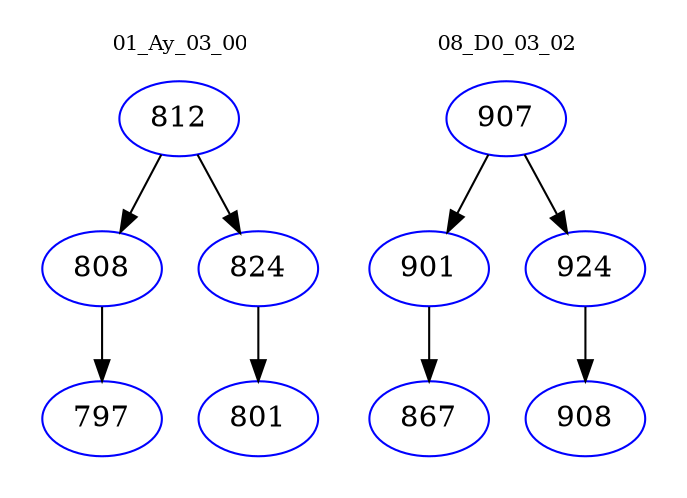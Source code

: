 digraph{
subgraph cluster_0 {
color = white
label = "01_Ay_03_00";
fontsize=10;
T0_812 [label="812", color="blue"]
T0_812 -> T0_808 [color="black"]
T0_808 [label="808", color="blue"]
T0_808 -> T0_797 [color="black"]
T0_797 [label="797", color="blue"]
T0_812 -> T0_824 [color="black"]
T0_824 [label="824", color="blue"]
T0_824 -> T0_801 [color="black"]
T0_801 [label="801", color="blue"]
}
subgraph cluster_1 {
color = white
label = "08_D0_03_02";
fontsize=10;
T1_907 [label="907", color="blue"]
T1_907 -> T1_901 [color="black"]
T1_901 [label="901", color="blue"]
T1_901 -> T1_867 [color="black"]
T1_867 [label="867", color="blue"]
T1_907 -> T1_924 [color="black"]
T1_924 [label="924", color="blue"]
T1_924 -> T1_908 [color="black"]
T1_908 [label="908", color="blue"]
}
}
